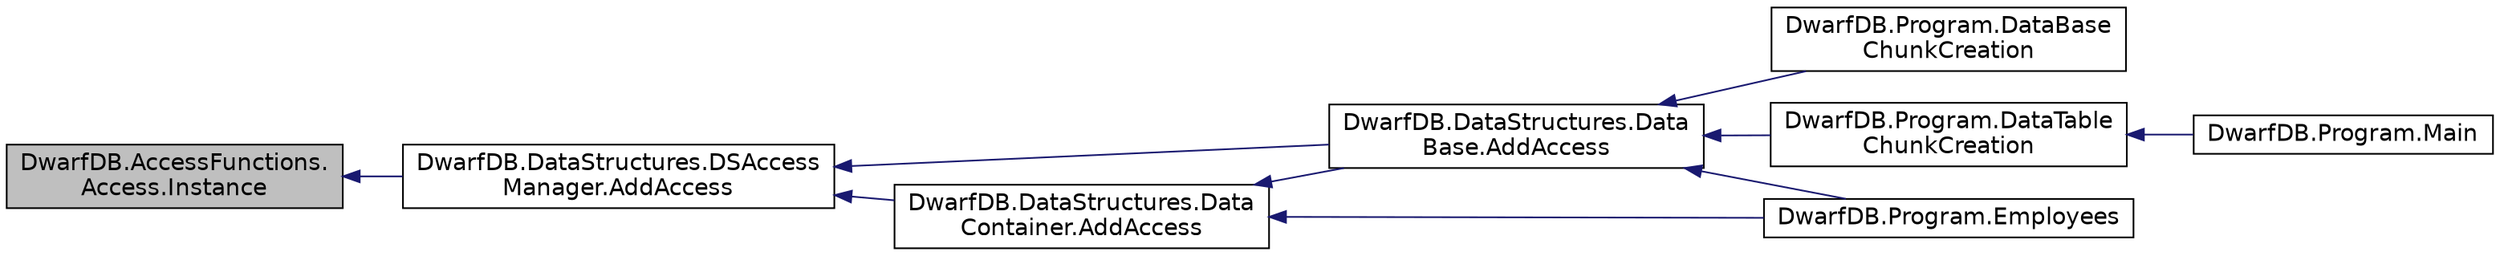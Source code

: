 digraph "DwarfDB.AccessFunctions.Access.Instance"
{
  edge [fontname="Helvetica",fontsize="14",labelfontname="Helvetica",labelfontsize="14"];
  node [fontname="Helvetica",fontsize="14",shape=record];
  rankdir="LR";
  Node1 [label="DwarfDB.AccessFunctions.\lAccess.Instance",height=0.2,width=0.4,color="black", fillcolor="grey75", style="filled", fontcolor="black"];
  Node1 -> Node2 [dir="back",color="midnightblue",fontsize="14",style="solid",fontname="Helvetica"];
  Node2 [label="DwarfDB.DataStructures.DSAccess\lManager.AddAccess",height=0.2,width=0.4,color="black", fillcolor="white", style="filled",URL="$d3/d82/class_dwarf_d_b_1_1_data_structures_1_1_d_s_access_manager.html#a0708fdb4b27cd177a440fb9c2a1811ed",tooltip="Adding a new access record for our DataStructure "];
  Node2 -> Node3 [dir="back",color="midnightblue",fontsize="14",style="solid",fontname="Helvetica"];
  Node3 [label="DwarfDB.DataStructures.Data\lBase.AddAccess",height=0.2,width=0.4,color="black", fillcolor="white", style="filled",URL="$da/dfc/class_dwarf_d_b_1_1_data_structures_1_1_data_base.html#a70e49a729cd901852e9c5a86717939c2",tooltip="Adding a new access record for our DB "];
  Node3 -> Node4 [dir="back",color="midnightblue",fontsize="14",style="solid",fontname="Helvetica"];
  Node4 [label="DwarfDB.Program.DataBase\lChunkCreation",height=0.2,width=0.4,color="black", fillcolor="white", style="filled",URL="$d2/d9a/class_dwarf_d_b_1_1_program.html#af6bc5554955f41aa161cd638dd1fcbc1"];
  Node3 -> Node5 [dir="back",color="midnightblue",fontsize="14",style="solid",fontname="Helvetica"];
  Node5 [label="DwarfDB.Program.DataTable\lChunkCreation",height=0.2,width=0.4,color="black", fillcolor="white", style="filled",URL="$d2/d9a/class_dwarf_d_b_1_1_program.html#abab621dfeced1fb0c770bd5a1dffe3a6"];
  Node5 -> Node6 [dir="back",color="midnightblue",fontsize="14",style="solid",fontname="Helvetica"];
  Node6 [label="DwarfDB.Program.Main",height=0.2,width=0.4,color="black", fillcolor="white", style="filled",URL="$d2/d9a/class_dwarf_d_b_1_1_program.html#ad191792c625399b2912062074ad4476b"];
  Node3 -> Node7 [dir="back",color="midnightblue",fontsize="14",style="solid",fontname="Helvetica"];
  Node7 [label="DwarfDB.Program.Employees",height=0.2,width=0.4,color="black", fillcolor="white", style="filled",URL="$d2/d9a/class_dwarf_d_b_1_1_program.html#a59b46f2c792386b7eaaf5419cd7656a0"];
  Node2 -> Node8 [dir="back",color="midnightblue",fontsize="14",style="solid",fontname="Helvetica"];
  Node8 [label="DwarfDB.DataStructures.Data\lContainer.AddAccess",height=0.2,width=0.4,color="black", fillcolor="white", style="filled",URL="$d0/dbb/class_dwarf_d_b_1_1_data_structures_1_1_data_container.html#a6a6ab45d3aafedd286e55eb1f0725d00",tooltip="Adding a new access record for our DC "];
  Node8 -> Node3 [dir="back",color="midnightblue",fontsize="14",style="solid",fontname="Helvetica"];
  Node8 -> Node7 [dir="back",color="midnightblue",fontsize="14",style="solid",fontname="Helvetica"];
}
